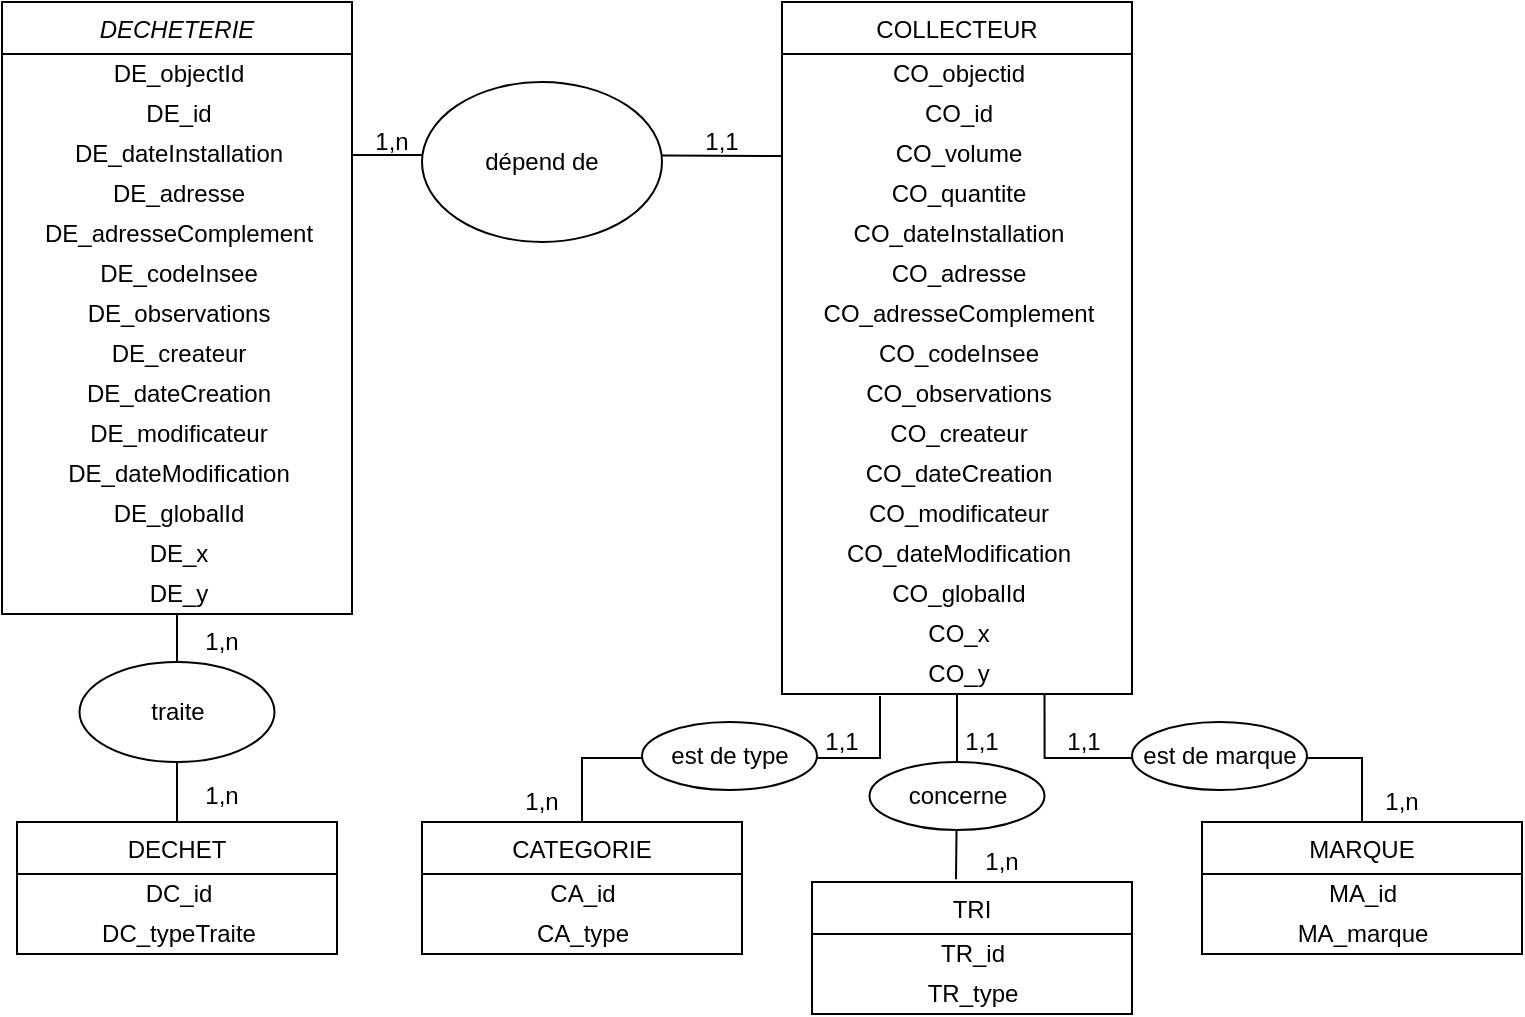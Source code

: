 <mxfile version="13.7.7" type="device"><diagram id="C5RBs43oDa-KdzZeNtuy" name="Page-1"><mxGraphModel dx="780" dy="1094" grid="1" gridSize="10" guides="1" tooltips="1" connect="1" arrows="1" fold="1" page="1" pageScale="1" pageWidth="827" pageHeight="1169" math="0" shadow="0"><root><mxCell id="WIyWlLk6GJQsqaUBKTNV-0"/><mxCell id="WIyWlLk6GJQsqaUBKTNV-1" parent="WIyWlLk6GJQsqaUBKTNV-0"/><mxCell id="d4rm9CZxvRFUdpnIA79x-48" style="edgeStyle=orthogonalEdgeStyle;rounded=0;orthogonalLoop=1;jettySize=auto;html=1;exitX=0.75;exitY=1;exitDx=0;exitDy=0;entryX=0.5;entryY=0;entryDx=0;entryDy=0;endArrow=none;endFill=0;" edge="1" parent="WIyWlLk6GJQsqaUBKTNV-1" source="zkfFHV4jXpPFQw0GAbJ--17" target="zkfFHV4jXpPFQw0GAbJ--6"><mxGeometry relative="1" as="geometry"/></mxCell><mxCell id="d4rm9CZxvRFUdpnIA79x-43" style="edgeStyle=orthogonalEdgeStyle;rounded=0;orthogonalLoop=1;jettySize=auto;html=1;exitX=1;exitY=0.25;exitDx=0;exitDy=0;entryX=0;entryY=0.55;entryDx=0;entryDy=0;entryPerimeter=0;endArrow=none;endFill=0;" edge="1" parent="WIyWlLk6GJQsqaUBKTNV-1" source="zkfFHV4jXpPFQw0GAbJ--0" target="d4rm9CZxvRFUdpnIA79x-37"><mxGeometry relative="1" as="geometry"/></mxCell><mxCell id="d4rm9CZxvRFUdpnIA79x-45" style="edgeStyle=orthogonalEdgeStyle;rounded=0;orthogonalLoop=1;jettySize=auto;html=1;exitX=0.5;exitY=1;exitDx=0;exitDy=0;entryX=0.5;entryY=0;entryDx=0;entryDy=0;endArrow=none;endFill=0;" edge="1" parent="WIyWlLk6GJQsqaUBKTNV-1" source="zkfFHV4jXpPFQw0GAbJ--0" target="zkfFHV4jXpPFQw0GAbJ--13"><mxGeometry relative="1" as="geometry"/></mxCell><mxCell id="zkfFHV4jXpPFQw0GAbJ--0" value="DECHETERIE" style="swimlane;fontStyle=2;align=center;verticalAlign=top;childLayout=stackLayout;horizontal=1;startSize=26;horizontalStack=0;resizeParent=1;resizeLast=0;collapsible=1;marginBottom=0;rounded=0;shadow=0;strokeWidth=1;" parent="WIyWlLk6GJQsqaUBKTNV-1" vertex="1"><mxGeometry x="50" y="80" width="175" height="306" as="geometry"><mxRectangle x="230" y="140" width="160" height="26" as="alternateBounds"/></mxGeometry></mxCell><mxCell id="d4rm9CZxvRFUdpnIA79x-3" value="DE_objectId" style="text;html=1;align=center;verticalAlign=middle;resizable=0;points=[];autosize=1;" vertex="1" parent="zkfFHV4jXpPFQw0GAbJ--0"><mxGeometry y="26" width="175" height="20" as="geometry"/></mxCell><mxCell id="d4rm9CZxvRFUdpnIA79x-4" value="DE_id" style="text;html=1;align=center;verticalAlign=middle;resizable=0;points=[];autosize=1;" vertex="1" parent="zkfFHV4jXpPFQw0GAbJ--0"><mxGeometry y="46" width="175" height="20" as="geometry"/></mxCell><mxCell id="d4rm9CZxvRFUdpnIA79x-7" value="DE_dateInstallation" style="text;html=1;align=center;verticalAlign=middle;resizable=0;points=[];autosize=1;" vertex="1" parent="zkfFHV4jXpPFQw0GAbJ--0"><mxGeometry y="66" width="175" height="20" as="geometry"/></mxCell><mxCell id="d4rm9CZxvRFUdpnIA79x-8" value="DE_adresse" style="text;html=1;align=center;verticalAlign=middle;resizable=0;points=[];autosize=1;" vertex="1" parent="zkfFHV4jXpPFQw0GAbJ--0"><mxGeometry y="86" width="175" height="20" as="geometry"/></mxCell><mxCell id="d4rm9CZxvRFUdpnIA79x-9" value="DE_adresseComplement" style="text;html=1;align=center;verticalAlign=middle;resizable=0;points=[];autosize=1;" vertex="1" parent="zkfFHV4jXpPFQw0GAbJ--0"><mxGeometry y="106" width="175" height="20" as="geometry"/></mxCell><mxCell id="d4rm9CZxvRFUdpnIA79x-10" value="DE_codeInsee" style="text;html=1;align=center;verticalAlign=middle;resizable=0;points=[];autosize=1;" vertex="1" parent="zkfFHV4jXpPFQw0GAbJ--0"><mxGeometry y="126" width="175" height="20" as="geometry"/></mxCell><mxCell id="d4rm9CZxvRFUdpnIA79x-11" value="DE_observations" style="text;html=1;align=center;verticalAlign=middle;resizable=0;points=[];autosize=1;" vertex="1" parent="zkfFHV4jXpPFQw0GAbJ--0"><mxGeometry y="146" width="175" height="20" as="geometry"/></mxCell><mxCell id="d4rm9CZxvRFUdpnIA79x-12" value="DE_createur" style="text;html=1;align=center;verticalAlign=middle;resizable=0;points=[];autosize=1;" vertex="1" parent="zkfFHV4jXpPFQw0GAbJ--0"><mxGeometry y="166" width="175" height="20" as="geometry"/></mxCell><mxCell id="d4rm9CZxvRFUdpnIA79x-13" value="DE_dateCreation" style="text;html=1;align=center;verticalAlign=middle;resizable=0;points=[];autosize=1;" vertex="1" parent="zkfFHV4jXpPFQw0GAbJ--0"><mxGeometry y="186" width="175" height="20" as="geometry"/></mxCell><mxCell id="d4rm9CZxvRFUdpnIA79x-14" value="DE_modificateur" style="text;html=1;align=center;verticalAlign=middle;resizable=0;points=[];autosize=1;" vertex="1" parent="zkfFHV4jXpPFQw0GAbJ--0"><mxGeometry y="206" width="175" height="20" as="geometry"/></mxCell><mxCell id="d4rm9CZxvRFUdpnIA79x-15" value="DE_dateModification" style="text;html=1;align=center;verticalAlign=middle;resizable=0;points=[];autosize=1;" vertex="1" parent="zkfFHV4jXpPFQw0GAbJ--0"><mxGeometry y="226" width="175" height="20" as="geometry"/></mxCell><mxCell id="d4rm9CZxvRFUdpnIA79x-16" value="DE_globalId" style="text;html=1;align=center;verticalAlign=middle;resizable=0;points=[];autosize=1;" vertex="1" parent="zkfFHV4jXpPFQw0GAbJ--0"><mxGeometry y="246" width="175" height="20" as="geometry"/></mxCell><mxCell id="d4rm9CZxvRFUdpnIA79x-17" value="DE_x" style="text;html=1;align=center;verticalAlign=middle;resizable=0;points=[];autosize=1;" vertex="1" parent="zkfFHV4jXpPFQw0GAbJ--0"><mxGeometry y="266" width="175" height="20" as="geometry"/></mxCell><mxCell id="d4rm9CZxvRFUdpnIA79x-18" value="DE_y" style="text;html=1;align=center;verticalAlign=middle;resizable=0;points=[];autosize=1;" vertex="1" parent="zkfFHV4jXpPFQw0GAbJ--0"><mxGeometry y="286" width="175" height="20" as="geometry"/></mxCell><mxCell id="d4rm9CZxvRFUdpnIA79x-44" value="dépend de" style="ellipse;whiteSpace=wrap;html=1;" vertex="1" parent="WIyWlLk6GJQsqaUBKTNV-1"><mxGeometry x="260" y="120" width="120" height="80" as="geometry"/></mxCell><mxCell id="zkfFHV4jXpPFQw0GAbJ--13" value="DECHET" style="swimlane;fontStyle=0;align=center;verticalAlign=top;childLayout=stackLayout;horizontal=1;startSize=26;horizontalStack=0;resizeParent=1;resizeLast=0;collapsible=1;marginBottom=0;rounded=0;shadow=0;strokeWidth=1;" parent="WIyWlLk6GJQsqaUBKTNV-1" vertex="1"><mxGeometry x="57.5" y="490" width="160" height="66" as="geometry"><mxRectangle x="340" y="380" width="170" height="26" as="alternateBounds"/></mxGeometry></mxCell><mxCell id="d4rm9CZxvRFUdpnIA79x-5" value="DC_id" style="text;html=1;align=center;verticalAlign=middle;resizable=0;points=[];autosize=1;" vertex="1" parent="zkfFHV4jXpPFQw0GAbJ--13"><mxGeometry y="26" width="160" height="20" as="geometry"/></mxCell><mxCell id="d4rm9CZxvRFUdpnIA79x-73" value="DC_typeTraite" style="text;html=1;align=center;verticalAlign=middle;resizable=0;points=[];autosize=1;" vertex="1" parent="zkfFHV4jXpPFQw0GAbJ--13"><mxGeometry y="46" width="160" height="20" as="geometry"/></mxCell><mxCell id="d4rm9CZxvRFUdpnIA79x-46" value="traite" style="ellipse;whiteSpace=wrap;html=1;" vertex="1" parent="WIyWlLk6GJQsqaUBKTNV-1"><mxGeometry x="88.75" y="410" width="97.5" height="50" as="geometry"/></mxCell><mxCell id="d4rm9CZxvRFUdpnIA79x-51" style="edgeStyle=orthogonalEdgeStyle;rounded=0;orthogonalLoop=1;jettySize=auto;html=1;exitX=0.5;exitY=0;exitDx=0;exitDy=0;endArrow=none;endFill=0;entryX=0.28;entryY=1.05;entryDx=0;entryDy=0;entryPerimeter=0;" edge="1" parent="WIyWlLk6GJQsqaUBKTNV-1" source="d4rm9CZxvRFUdpnIA79x-40" target="d4rm9CZxvRFUdpnIA79x-30"><mxGeometry relative="1" as="geometry"><mxPoint x="578" y="428" as="targetPoint"/></mxGeometry></mxCell><mxCell id="d4rm9CZxvRFUdpnIA79x-53" style="edgeStyle=orthogonalEdgeStyle;rounded=0;orthogonalLoop=1;jettySize=auto;html=1;exitX=0.5;exitY=1;exitDx=0;exitDy=0;entryX=0.45;entryY=-0.02;entryDx=0;entryDy=0;entryPerimeter=0;endArrow=none;endFill=0;" edge="1" parent="WIyWlLk6GJQsqaUBKTNV-1" source="zkfFHV4jXpPFQw0GAbJ--17" target="d4rm9CZxvRFUdpnIA79x-21"><mxGeometry relative="1" as="geometry"/></mxCell><mxCell id="zkfFHV4jXpPFQw0GAbJ--17" value="COLLECTEUR" style="swimlane;fontStyle=0;align=center;verticalAlign=top;childLayout=stackLayout;horizontal=1;startSize=26;horizontalStack=0;resizeParent=1;resizeLast=0;collapsible=1;marginBottom=0;rounded=0;shadow=0;strokeWidth=1;" parent="WIyWlLk6GJQsqaUBKTNV-1" vertex="1"><mxGeometry x="440" y="80" width="175" height="346" as="geometry"><mxRectangle x="550" y="140" width="160" height="26" as="alternateBounds"/></mxGeometry></mxCell><mxCell id="d4rm9CZxvRFUdpnIA79x-19" value="CO_objectid" style="text;html=1;align=center;verticalAlign=middle;resizable=0;points=[];autosize=1;" vertex="1" parent="zkfFHV4jXpPFQw0GAbJ--17"><mxGeometry y="26" width="175" height="20" as="geometry"/></mxCell><mxCell id="d4rm9CZxvRFUdpnIA79x-31" value="CO_id" style="text;html=1;align=center;verticalAlign=middle;resizable=0;points=[];autosize=1;" vertex="1" parent="zkfFHV4jXpPFQw0GAbJ--17"><mxGeometry y="46" width="175" height="20" as="geometry"/></mxCell><mxCell id="d4rm9CZxvRFUdpnIA79x-37" value="CO_volume" style="text;html=1;align=center;verticalAlign=middle;resizable=0;points=[];autosize=1;" vertex="1" parent="zkfFHV4jXpPFQw0GAbJ--17"><mxGeometry y="66" width="175" height="20" as="geometry"/></mxCell><mxCell id="d4rm9CZxvRFUdpnIA79x-36" value="CO_quantite" style="text;html=1;align=center;verticalAlign=middle;resizable=0;points=[];autosize=1;" vertex="1" parent="zkfFHV4jXpPFQw0GAbJ--17"><mxGeometry y="86" width="175" height="20" as="geometry"/></mxCell><mxCell id="d4rm9CZxvRFUdpnIA79x-35" value="CO_dateInstallation" style="text;html=1;align=center;verticalAlign=middle;resizable=0;points=[];autosize=1;" vertex="1" parent="zkfFHV4jXpPFQw0GAbJ--17"><mxGeometry y="106" width="175" height="20" as="geometry"/></mxCell><mxCell id="d4rm9CZxvRFUdpnIA79x-34" value="CO_adresse" style="text;html=1;align=center;verticalAlign=middle;resizable=0;points=[];autosize=1;" vertex="1" parent="zkfFHV4jXpPFQw0GAbJ--17"><mxGeometry y="126" width="175" height="20" as="geometry"/></mxCell><mxCell id="d4rm9CZxvRFUdpnIA79x-33" value="CO_adresseComplement" style="text;html=1;align=center;verticalAlign=middle;resizable=0;points=[];autosize=1;" vertex="1" parent="zkfFHV4jXpPFQw0GAbJ--17"><mxGeometry y="146" width="175" height="20" as="geometry"/></mxCell><mxCell id="d4rm9CZxvRFUdpnIA79x-32" value="CO_codeInsee" style="text;html=1;align=center;verticalAlign=middle;resizable=0;points=[];autosize=1;" vertex="1" parent="zkfFHV4jXpPFQw0GAbJ--17"><mxGeometry y="166" width="175" height="20" as="geometry"/></mxCell><mxCell id="d4rm9CZxvRFUdpnIA79x-20" value="CO_observations" style="text;html=1;align=center;verticalAlign=middle;resizable=0;points=[];autosize=1;" vertex="1" parent="zkfFHV4jXpPFQw0GAbJ--17"><mxGeometry y="186" width="175" height="20" as="geometry"/></mxCell><mxCell id="d4rm9CZxvRFUdpnIA79x-24" value="CO_createur" style="text;html=1;align=center;verticalAlign=middle;resizable=0;points=[];autosize=1;" vertex="1" parent="zkfFHV4jXpPFQw0GAbJ--17"><mxGeometry y="206" width="175" height="20" as="geometry"/></mxCell><mxCell id="d4rm9CZxvRFUdpnIA79x-25" value="CO_dateCreation" style="text;html=1;align=center;verticalAlign=middle;resizable=0;points=[];autosize=1;" vertex="1" parent="zkfFHV4jXpPFQw0GAbJ--17"><mxGeometry y="226" width="175" height="20" as="geometry"/></mxCell><mxCell id="d4rm9CZxvRFUdpnIA79x-26" value="CO_modificateur" style="text;html=1;align=center;verticalAlign=middle;resizable=0;points=[];autosize=1;" vertex="1" parent="zkfFHV4jXpPFQw0GAbJ--17"><mxGeometry y="246" width="175" height="20" as="geometry"/></mxCell><mxCell id="d4rm9CZxvRFUdpnIA79x-27" value="CO_dateModification" style="text;html=1;align=center;verticalAlign=middle;resizable=0;points=[];autosize=1;" vertex="1" parent="zkfFHV4jXpPFQw0GAbJ--17"><mxGeometry y="266" width="175" height="20" as="geometry"/></mxCell><mxCell id="d4rm9CZxvRFUdpnIA79x-28" value="CO_globalId" style="text;html=1;align=center;verticalAlign=middle;resizable=0;points=[];autosize=1;" vertex="1" parent="zkfFHV4jXpPFQw0GAbJ--17"><mxGeometry y="286" width="175" height="20" as="geometry"/></mxCell><mxCell id="d4rm9CZxvRFUdpnIA79x-29" value="CO_x" style="text;html=1;align=center;verticalAlign=middle;resizable=0;points=[];autosize=1;" vertex="1" parent="zkfFHV4jXpPFQw0GAbJ--17"><mxGeometry y="306" width="175" height="20" as="geometry"/></mxCell><mxCell id="d4rm9CZxvRFUdpnIA79x-30" value="CO_y" style="text;html=1;align=center;verticalAlign=middle;resizable=0;points=[];autosize=1;" vertex="1" parent="zkfFHV4jXpPFQw0GAbJ--17"><mxGeometry y="326" width="175" height="20" as="geometry"/></mxCell><mxCell id="d4rm9CZxvRFUdpnIA79x-54" value="est de marque" style="ellipse;whiteSpace=wrap;html=1;" vertex="1" parent="WIyWlLk6GJQsqaUBKTNV-1"><mxGeometry x="615" y="440" width="87.5" height="34" as="geometry"/></mxCell><mxCell id="zkfFHV4jXpPFQw0GAbJ--6" value="MARQUE" style="swimlane;fontStyle=0;align=center;verticalAlign=top;childLayout=stackLayout;horizontal=1;startSize=26;horizontalStack=0;resizeParent=1;resizeLast=0;collapsible=1;marginBottom=0;rounded=0;shadow=0;strokeWidth=1;" parent="WIyWlLk6GJQsqaUBKTNV-1" vertex="1"><mxGeometry x="650" y="490" width="160" height="66" as="geometry"><mxRectangle x="130" y="380" width="160" height="26" as="alternateBounds"/></mxGeometry></mxCell><mxCell id="d4rm9CZxvRFUdpnIA79x-38" value="MA_id" style="text;html=1;align=center;verticalAlign=middle;resizable=0;points=[];autosize=1;" vertex="1" parent="zkfFHV4jXpPFQw0GAbJ--6"><mxGeometry y="26" width="160" height="20" as="geometry"/></mxCell><mxCell id="d4rm9CZxvRFUdpnIA79x-70" value="MA_marque" style="text;html=1;align=center;verticalAlign=middle;resizable=0;points=[];autosize=1;" vertex="1" parent="zkfFHV4jXpPFQw0GAbJ--6"><mxGeometry y="46" width="160" height="20" as="geometry"/></mxCell><mxCell id="d4rm9CZxvRFUdpnIA79x-40" value="CATEGORIE" style="swimlane;fontStyle=0;align=center;verticalAlign=top;childLayout=stackLayout;horizontal=1;startSize=26;horizontalStack=0;resizeParent=1;resizeLast=0;collapsible=1;marginBottom=0;rounded=0;shadow=0;strokeWidth=1;" vertex="1" parent="WIyWlLk6GJQsqaUBKTNV-1"><mxGeometry x="260" y="490" width="160" height="66" as="geometry"><mxRectangle x="340" y="380" width="170" height="26" as="alternateBounds"/></mxGeometry></mxCell><mxCell id="d4rm9CZxvRFUdpnIA79x-41" value="CA_id" style="text;html=1;align=center;verticalAlign=middle;resizable=0;points=[];autosize=1;" vertex="1" parent="d4rm9CZxvRFUdpnIA79x-40"><mxGeometry y="26" width="160" height="20" as="geometry"/></mxCell><mxCell id="d4rm9CZxvRFUdpnIA79x-72" value="CA_type" style="text;html=1;align=center;verticalAlign=middle;resizable=0;points=[];autosize=1;" vertex="1" parent="d4rm9CZxvRFUdpnIA79x-40"><mxGeometry y="46" width="160" height="20" as="geometry"/></mxCell><mxCell id="d4rm9CZxvRFUdpnIA79x-55" value="est de type" style="ellipse;whiteSpace=wrap;html=1;" vertex="1" parent="WIyWlLk6GJQsqaUBKTNV-1"><mxGeometry x="370" y="440" width="87.5" height="34" as="geometry"/></mxCell><mxCell id="d4rm9CZxvRFUdpnIA79x-56" value="concerne" style="ellipse;whiteSpace=wrap;html=1;" vertex="1" parent="WIyWlLk6GJQsqaUBKTNV-1"><mxGeometry x="483.75" y="460" width="87.5" height="34" as="geometry"/></mxCell><mxCell id="d4rm9CZxvRFUdpnIA79x-57" value="1,n" style="text;html=1;strokeColor=none;fillColor=none;align=center;verticalAlign=middle;whiteSpace=wrap;rounded=0;" vertex="1" parent="WIyWlLk6GJQsqaUBKTNV-1"><mxGeometry x="730" y="470" width="40" height="20" as="geometry"/></mxCell><mxCell id="d4rm9CZxvRFUdpnIA79x-58" value="1,1" style="text;html=1;strokeColor=none;fillColor=none;align=center;verticalAlign=middle;whiteSpace=wrap;rounded=0;" vertex="1" parent="WIyWlLk6GJQsqaUBKTNV-1"><mxGeometry x="571.25" y="440" width="40" height="20" as="geometry"/></mxCell><mxCell id="d4rm9CZxvRFUdpnIA79x-59" value="1,1" style="text;html=1;strokeColor=none;fillColor=none;align=center;verticalAlign=middle;whiteSpace=wrap;rounded=0;" vertex="1" parent="WIyWlLk6GJQsqaUBKTNV-1"><mxGeometry x="520" y="440" width="40" height="20" as="geometry"/></mxCell><mxCell id="d4rm9CZxvRFUdpnIA79x-60" value="1,n" style="text;html=1;strokeColor=none;fillColor=none;align=center;verticalAlign=middle;whiteSpace=wrap;rounded=0;" vertex="1" parent="WIyWlLk6GJQsqaUBKTNV-1"><mxGeometry x="530" y="500" width="40" height="20" as="geometry"/></mxCell><mxCell id="d4rm9CZxvRFUdpnIA79x-21" value="TRI" style="swimlane;fontStyle=0;align=center;verticalAlign=top;childLayout=stackLayout;horizontal=1;startSize=26;horizontalStack=0;resizeParent=1;resizeLast=0;collapsible=1;marginBottom=0;rounded=0;shadow=0;strokeWidth=1;" vertex="1" parent="WIyWlLk6GJQsqaUBKTNV-1"><mxGeometry x="455" y="520" width="160" height="66" as="geometry"><mxRectangle x="340" y="380" width="170" height="26" as="alternateBounds"/></mxGeometry></mxCell><mxCell id="d4rm9CZxvRFUdpnIA79x-22" value="TR_id" style="text;html=1;align=center;verticalAlign=middle;resizable=0;points=[];autosize=1;" vertex="1" parent="d4rm9CZxvRFUdpnIA79x-21"><mxGeometry y="26" width="160" height="20" as="geometry"/></mxCell><mxCell id="d4rm9CZxvRFUdpnIA79x-71" value="TR_type" style="text;html=1;align=center;verticalAlign=middle;resizable=0;points=[];autosize=1;" vertex="1" parent="d4rm9CZxvRFUdpnIA79x-21"><mxGeometry y="46" width="160" height="20" as="geometry"/></mxCell><mxCell id="d4rm9CZxvRFUdpnIA79x-62" value="1,1" style="text;html=1;strokeColor=none;fillColor=none;align=center;verticalAlign=middle;whiteSpace=wrap;rounded=0;" vertex="1" parent="WIyWlLk6GJQsqaUBKTNV-1"><mxGeometry x="450" y="440" width="40" height="20" as="geometry"/></mxCell><mxCell id="d4rm9CZxvRFUdpnIA79x-63" value="1,n" style="text;html=1;strokeColor=none;fillColor=none;align=center;verticalAlign=middle;whiteSpace=wrap;rounded=0;" vertex="1" parent="WIyWlLk6GJQsqaUBKTNV-1"><mxGeometry x="300" y="470" width="40" height="20" as="geometry"/></mxCell><mxCell id="d4rm9CZxvRFUdpnIA79x-64" value="1,1" style="text;html=1;strokeColor=none;fillColor=none;align=center;verticalAlign=middle;whiteSpace=wrap;rounded=0;" vertex="1" parent="WIyWlLk6GJQsqaUBKTNV-1"><mxGeometry x="390" y="140" width="40" height="20" as="geometry"/></mxCell><mxCell id="d4rm9CZxvRFUdpnIA79x-65" value="1,n" style="text;html=1;strokeColor=none;fillColor=none;align=center;verticalAlign=middle;whiteSpace=wrap;rounded=0;" vertex="1" parent="WIyWlLk6GJQsqaUBKTNV-1"><mxGeometry x="225" y="140" width="40" height="20" as="geometry"/></mxCell><mxCell id="d4rm9CZxvRFUdpnIA79x-66" value="1,n" style="text;html=1;strokeColor=none;fillColor=none;align=center;verticalAlign=middle;whiteSpace=wrap;rounded=0;" vertex="1" parent="WIyWlLk6GJQsqaUBKTNV-1"><mxGeometry x="140" y="390" width="40" height="20" as="geometry"/></mxCell><mxCell id="d4rm9CZxvRFUdpnIA79x-67" value="1,n" style="text;html=1;strokeColor=none;fillColor=none;align=center;verticalAlign=middle;whiteSpace=wrap;rounded=0;" vertex="1" parent="WIyWlLk6GJQsqaUBKTNV-1"><mxGeometry x="140" y="467" width="40" height="20" as="geometry"/></mxCell></root></mxGraphModel></diagram></mxfile>